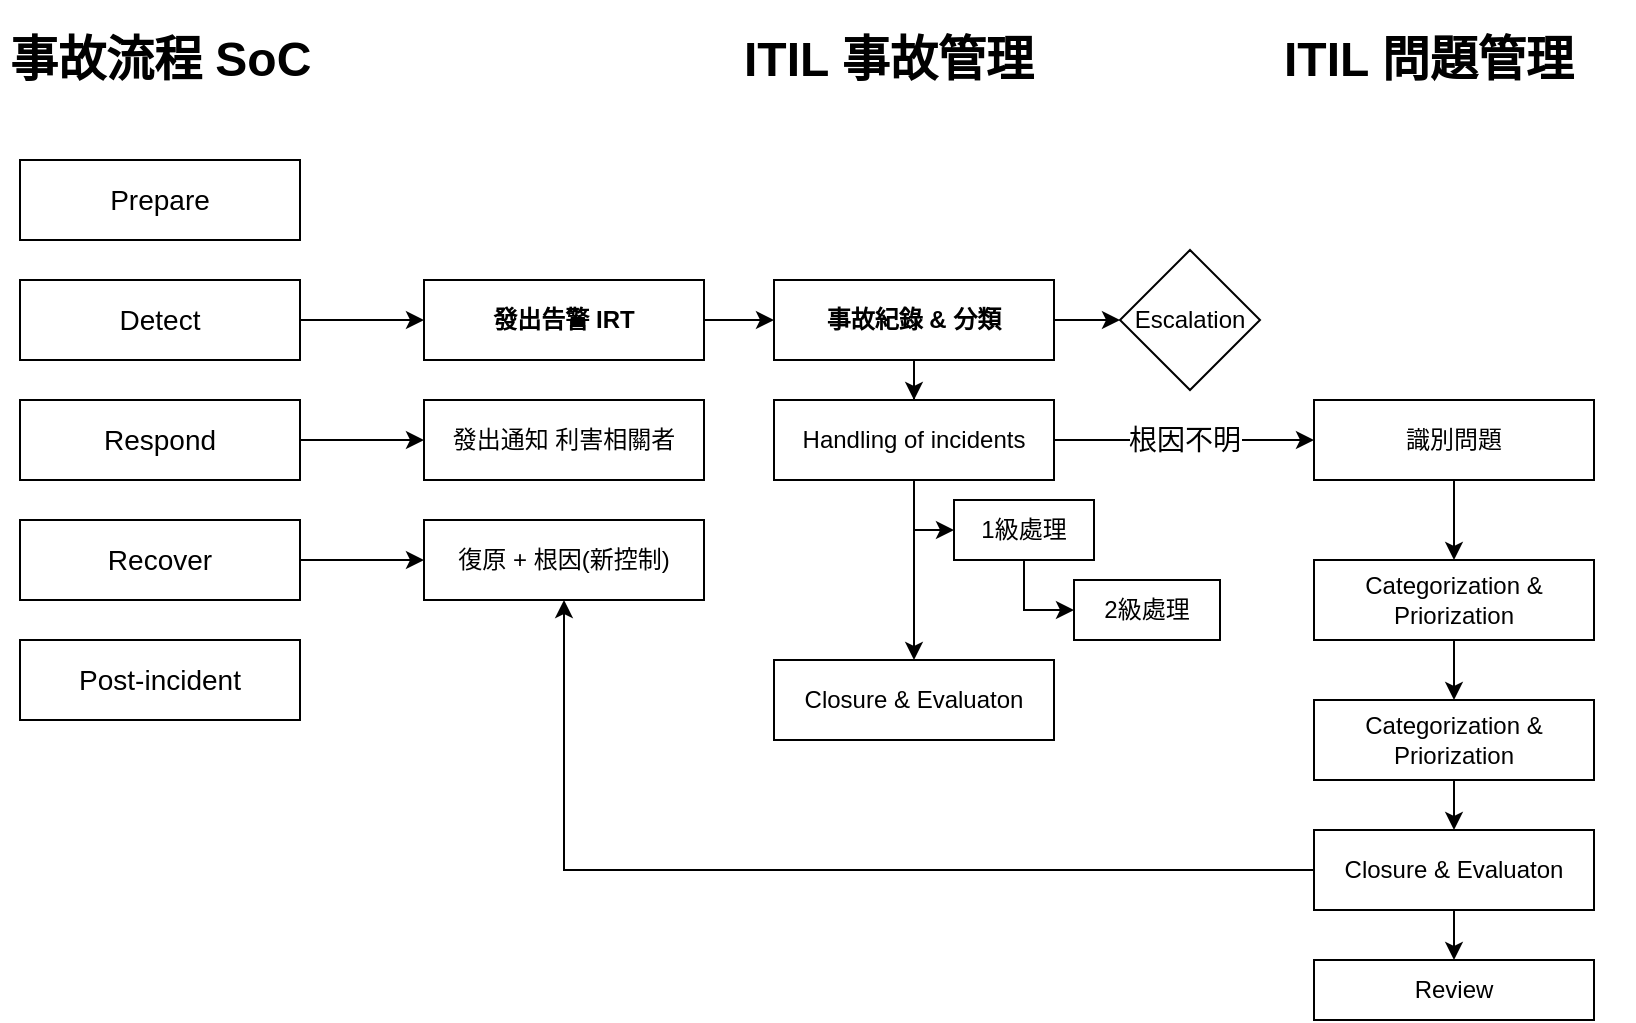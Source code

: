 <mxfile version="23.1.1" type="github">
  <diagram name="第 1 页" id="hQReIISKm8YCtOWLxGjV">
    <mxGraphModel dx="1434" dy="754" grid="1" gridSize="10" guides="1" tooltips="1" connect="1" arrows="1" fold="1" page="1" pageScale="1" pageWidth="827" pageHeight="1169" math="0" shadow="0">
      <root>
        <mxCell id="0" />
        <mxCell id="1" parent="0" />
        <mxCell id="Ozge6DqlCok_twECxc4k-1" value="&lt;font style=&quot;font-size: 14px;&quot;&gt;Prepare&lt;/font&gt;" style="rounded=0;whiteSpace=wrap;html=1;" parent="1" vertex="1">
          <mxGeometry x="20" y="110" width="140" height="40" as="geometry" />
        </mxCell>
        <mxCell id="Ozge6DqlCok_twECxc4k-2" value="" style="edgeStyle=orthogonalEdgeStyle;rounded=0;orthogonalLoop=1;jettySize=auto;html=1;" parent="1" source="Ozge6DqlCok_twECxc4k-3" target="Ozge6DqlCok_twECxc4k-11" edge="1">
          <mxGeometry relative="1" as="geometry" />
        </mxCell>
        <mxCell id="Ozge6DqlCok_twECxc4k-3" value="&lt;font style=&quot;font-size: 14px;&quot;&gt;Detect&lt;/font&gt;" style="rounded=0;whiteSpace=wrap;html=1;" parent="1" vertex="1">
          <mxGeometry x="20" y="170" width="140" height="40" as="geometry" />
        </mxCell>
        <mxCell id="Ozge6DqlCok_twECxc4k-4" value="" style="edgeStyle=orthogonalEdgeStyle;rounded=0;orthogonalLoop=1;jettySize=auto;html=1;" parent="1" source="Ozge6DqlCok_twECxc4k-5" target="Ozge6DqlCok_twECxc4k-12" edge="1">
          <mxGeometry relative="1" as="geometry" />
        </mxCell>
        <mxCell id="Ozge6DqlCok_twECxc4k-5" value="&lt;font style=&quot;font-size: 14px;&quot;&gt;Respond&lt;/font&gt;" style="rounded=0;whiteSpace=wrap;html=1;" parent="1" vertex="1">
          <mxGeometry x="20" y="230" width="140" height="40" as="geometry" />
        </mxCell>
        <mxCell id="Ozge6DqlCok_twECxc4k-6" value="" style="edgeStyle=orthogonalEdgeStyle;rounded=0;orthogonalLoop=1;jettySize=auto;html=1;fontSize=14;" parent="1" source="Ozge6DqlCok_twECxc4k-7" target="Ozge6DqlCok_twECxc4k-36" edge="1">
          <mxGeometry relative="1" as="geometry" />
        </mxCell>
        <mxCell id="Ozge6DqlCok_twECxc4k-7" value="&lt;font style=&quot;font-size: 14px;&quot;&gt;Recover&lt;/font&gt;" style="rounded=0;whiteSpace=wrap;html=1;" parent="1" vertex="1">
          <mxGeometry x="20" y="290" width="140" height="40" as="geometry" />
        </mxCell>
        <mxCell id="Ozge6DqlCok_twECxc4k-8" value="&lt;font style=&quot;font-size: 14px;&quot;&gt;Post-incident&lt;/font&gt;" style="rounded=0;whiteSpace=wrap;html=1;" parent="1" vertex="1">
          <mxGeometry x="20" y="350" width="140" height="40" as="geometry" />
        </mxCell>
        <mxCell id="Ozge6DqlCok_twECxc4k-9" value="&lt;h1&gt;事故流程 SoC&lt;/h1&gt;" style="text;html=1;strokeColor=none;fillColor=none;spacing=5;spacingTop=-20;whiteSpace=wrap;overflow=hidden;rounded=0;" parent="1" vertex="1">
          <mxGeometry x="10" y="40" width="180" height="50" as="geometry" />
        </mxCell>
        <mxCell id="Ozge6DqlCok_twECxc4k-10" value="" style="edgeStyle=orthogonalEdgeStyle;rounded=0;orthogonalLoop=1;jettySize=auto;html=1;fontSize=14;" parent="1" source="Ozge6DqlCok_twECxc4k-11" target="Ozge6DqlCok_twECxc4k-15" edge="1">
          <mxGeometry relative="1" as="geometry" />
        </mxCell>
        <mxCell id="Ozge6DqlCok_twECxc4k-11" value="&lt;b&gt;發出告警 IRT&lt;/b&gt;" style="rounded=0;whiteSpace=wrap;html=1;" parent="1" vertex="1">
          <mxGeometry x="222" y="170" width="140" height="40" as="geometry" />
        </mxCell>
        <mxCell id="Ozge6DqlCok_twECxc4k-12" value="發出通知 利害相關者" style="rounded=0;whiteSpace=wrap;html=1;" parent="1" vertex="1">
          <mxGeometry x="222" y="230" width="140" height="40" as="geometry" />
        </mxCell>
        <mxCell id="Ozge6DqlCok_twECxc4k-13" value="" style="edgeStyle=orthogonalEdgeStyle;rounded=0;orthogonalLoop=1;jettySize=auto;html=1;fontSize=14;" parent="1" source="Ozge6DqlCok_twECxc4k-15" target="Ozge6DqlCok_twECxc4k-20" edge="1">
          <mxGeometry relative="1" as="geometry" />
        </mxCell>
        <mxCell id="Ozge6DqlCok_twECxc4k-14" value="" style="edgeStyle=orthogonalEdgeStyle;rounded=0;orthogonalLoop=1;jettySize=auto;html=1;fontSize=14;" parent="1" source="Ozge6DqlCok_twECxc4k-15" target="Ozge6DqlCok_twECxc4k-37" edge="1">
          <mxGeometry relative="1" as="geometry" />
        </mxCell>
        <mxCell id="Ozge6DqlCok_twECxc4k-15" value="&lt;b&gt;事故紀錄 &amp;amp; 分類&lt;/b&gt;" style="rounded=0;whiteSpace=wrap;html=1;" parent="1" vertex="1">
          <mxGeometry x="397" y="170" width="140" height="40" as="geometry" />
        </mxCell>
        <mxCell id="Ozge6DqlCok_twECxc4k-16" value="&lt;h1&gt;ITIL 事故管理&lt;/h1&gt;" style="text;html=1;strokeColor=none;fillColor=none;spacing=5;spacingTop=-20;whiteSpace=wrap;overflow=hidden;rounded=0;" parent="1" vertex="1">
          <mxGeometry x="377" y="40" width="180" height="50" as="geometry" />
        </mxCell>
        <mxCell id="Ozge6DqlCok_twECxc4k-17" value="根因不明" style="edgeStyle=orthogonalEdgeStyle;rounded=0;orthogonalLoop=1;jettySize=auto;html=1;fontSize=14;" parent="1" source="Ozge6DqlCok_twECxc4k-20" target="Ozge6DqlCok_twECxc4k-23" edge="1">
          <mxGeometry relative="1" as="geometry" />
        </mxCell>
        <mxCell id="Ozge6DqlCok_twECxc4k-18" style="edgeStyle=orthogonalEdgeStyle;rounded=0;orthogonalLoop=1;jettySize=auto;html=1;entryX=0;entryY=0.5;entryDx=0;entryDy=0;fontSize=14;" parent="1" source="Ozge6DqlCok_twECxc4k-20" target="Ozge6DqlCok_twECxc4k-25" edge="1">
          <mxGeometry relative="1" as="geometry" />
        </mxCell>
        <mxCell id="Ozge6DqlCok_twECxc4k-19" style="edgeStyle=orthogonalEdgeStyle;rounded=0;orthogonalLoop=1;jettySize=auto;html=1;fontSize=14;" parent="1" source="Ozge6DqlCok_twECxc4k-20" target="Ozge6DqlCok_twECxc4k-27" edge="1">
          <mxGeometry relative="1" as="geometry" />
        </mxCell>
        <mxCell id="Ozge6DqlCok_twECxc4k-20" value="Handling of incidents" style="rounded=0;whiteSpace=wrap;html=1;" parent="1" vertex="1">
          <mxGeometry x="397" y="230" width="140" height="40" as="geometry" />
        </mxCell>
        <mxCell id="Ozge6DqlCok_twECxc4k-21" value="&lt;h1&gt;ITIL 問題管理&lt;/h1&gt;" style="text;html=1;strokeColor=none;fillColor=none;spacing=5;spacingTop=-20;whiteSpace=wrap;overflow=hidden;rounded=0;" parent="1" vertex="1">
          <mxGeometry x="647" y="40" width="180" height="50" as="geometry" />
        </mxCell>
        <mxCell id="Ozge6DqlCok_twECxc4k-22" value="" style="edgeStyle=orthogonalEdgeStyle;rounded=0;orthogonalLoop=1;jettySize=auto;html=1;fontSize=14;" parent="1" source="Ozge6DqlCok_twECxc4k-23" target="Ozge6DqlCok_twECxc4k-29" edge="1">
          <mxGeometry relative="1" as="geometry" />
        </mxCell>
        <mxCell id="Ozge6DqlCok_twECxc4k-23" value="識別問題" style="rounded=0;whiteSpace=wrap;html=1;" parent="1" vertex="1">
          <mxGeometry x="667" y="230" width="140" height="40" as="geometry" />
        </mxCell>
        <mxCell id="Ozge6DqlCok_twECxc4k-24" style="edgeStyle=orthogonalEdgeStyle;rounded=0;orthogonalLoop=1;jettySize=auto;html=1;entryX=0;entryY=0.5;entryDx=0;entryDy=0;fontSize=14;" parent="1" source="Ozge6DqlCok_twECxc4k-25" target="Ozge6DqlCok_twECxc4k-26" edge="1">
          <mxGeometry relative="1" as="geometry" />
        </mxCell>
        <mxCell id="Ozge6DqlCok_twECxc4k-25" value="1級處理" style="rounded=0;whiteSpace=wrap;html=1;" parent="1" vertex="1">
          <mxGeometry x="487" y="280" width="70" height="30" as="geometry" />
        </mxCell>
        <mxCell id="Ozge6DqlCok_twECxc4k-26" value="2級處理" style="rounded=0;whiteSpace=wrap;html=1;" parent="1" vertex="1">
          <mxGeometry x="547" y="320" width="73" height="30" as="geometry" />
        </mxCell>
        <mxCell id="Ozge6DqlCok_twECxc4k-27" value="Closure &amp;amp; Evaluaton" style="rounded=0;whiteSpace=wrap;html=1;" parent="1" vertex="1">
          <mxGeometry x="397" y="360" width="140" height="40" as="geometry" />
        </mxCell>
        <mxCell id="Ozge6DqlCok_twECxc4k-28" value="" style="edgeStyle=orthogonalEdgeStyle;rounded=0;orthogonalLoop=1;jettySize=auto;html=1;fontSize=14;" parent="1" source="Ozge6DqlCok_twECxc4k-29" target="Ozge6DqlCok_twECxc4k-31" edge="1">
          <mxGeometry relative="1" as="geometry" />
        </mxCell>
        <mxCell id="Ozge6DqlCok_twECxc4k-29" value="Categorization &amp;amp; Priorization" style="rounded=0;whiteSpace=wrap;html=1;" parent="1" vertex="1">
          <mxGeometry x="667" y="310" width="140" height="40" as="geometry" />
        </mxCell>
        <mxCell id="Ozge6DqlCok_twECxc4k-30" value="" style="edgeStyle=orthogonalEdgeStyle;rounded=0;orthogonalLoop=1;jettySize=auto;html=1;fontSize=14;" parent="1" source="Ozge6DqlCok_twECxc4k-31" target="Ozge6DqlCok_twECxc4k-34" edge="1">
          <mxGeometry relative="1" as="geometry" />
        </mxCell>
        <mxCell id="Ozge6DqlCok_twECxc4k-31" value="Categorization &amp;amp; Priorization" style="rounded=0;whiteSpace=wrap;html=1;" parent="1" vertex="1">
          <mxGeometry x="667" y="380" width="140" height="40" as="geometry" />
        </mxCell>
        <mxCell id="Ozge6DqlCok_twECxc4k-32" value="" style="edgeStyle=orthogonalEdgeStyle;rounded=0;orthogonalLoop=1;jettySize=auto;html=1;fontSize=14;" parent="1" source="Ozge6DqlCok_twECxc4k-34" target="Ozge6DqlCok_twECxc4k-35" edge="1">
          <mxGeometry relative="1" as="geometry" />
        </mxCell>
        <mxCell id="Ozge6DqlCok_twECxc4k-33" style="edgeStyle=orthogonalEdgeStyle;rounded=0;orthogonalLoop=1;jettySize=auto;html=1;entryX=0.5;entryY=1;entryDx=0;entryDy=0;fontSize=14;" parent="1" source="Ozge6DqlCok_twECxc4k-34" target="Ozge6DqlCok_twECxc4k-36" edge="1">
          <mxGeometry relative="1" as="geometry" />
        </mxCell>
        <mxCell id="Ozge6DqlCok_twECxc4k-34" value="Closure &amp;amp; Evaluaton" style="rounded=0;whiteSpace=wrap;html=1;" parent="1" vertex="1">
          <mxGeometry x="667" y="445" width="140" height="40" as="geometry" />
        </mxCell>
        <mxCell id="Ozge6DqlCok_twECxc4k-35" value="Review" style="rounded=0;whiteSpace=wrap;html=1;" parent="1" vertex="1">
          <mxGeometry x="667" y="510" width="140" height="30" as="geometry" />
        </mxCell>
        <mxCell id="Ozge6DqlCok_twECxc4k-36" value="復原 + 根因(新控制)" style="rounded=0;whiteSpace=wrap;html=1;" parent="1" vertex="1">
          <mxGeometry x="222" y="290" width="140" height="40" as="geometry" />
        </mxCell>
        <mxCell id="Ozge6DqlCok_twECxc4k-37" value="Escalation" style="rhombus;whiteSpace=wrap;html=1;rounded=0;" parent="1" vertex="1">
          <mxGeometry x="570" y="155" width="70" height="70" as="geometry" />
        </mxCell>
      </root>
    </mxGraphModel>
  </diagram>
</mxfile>
